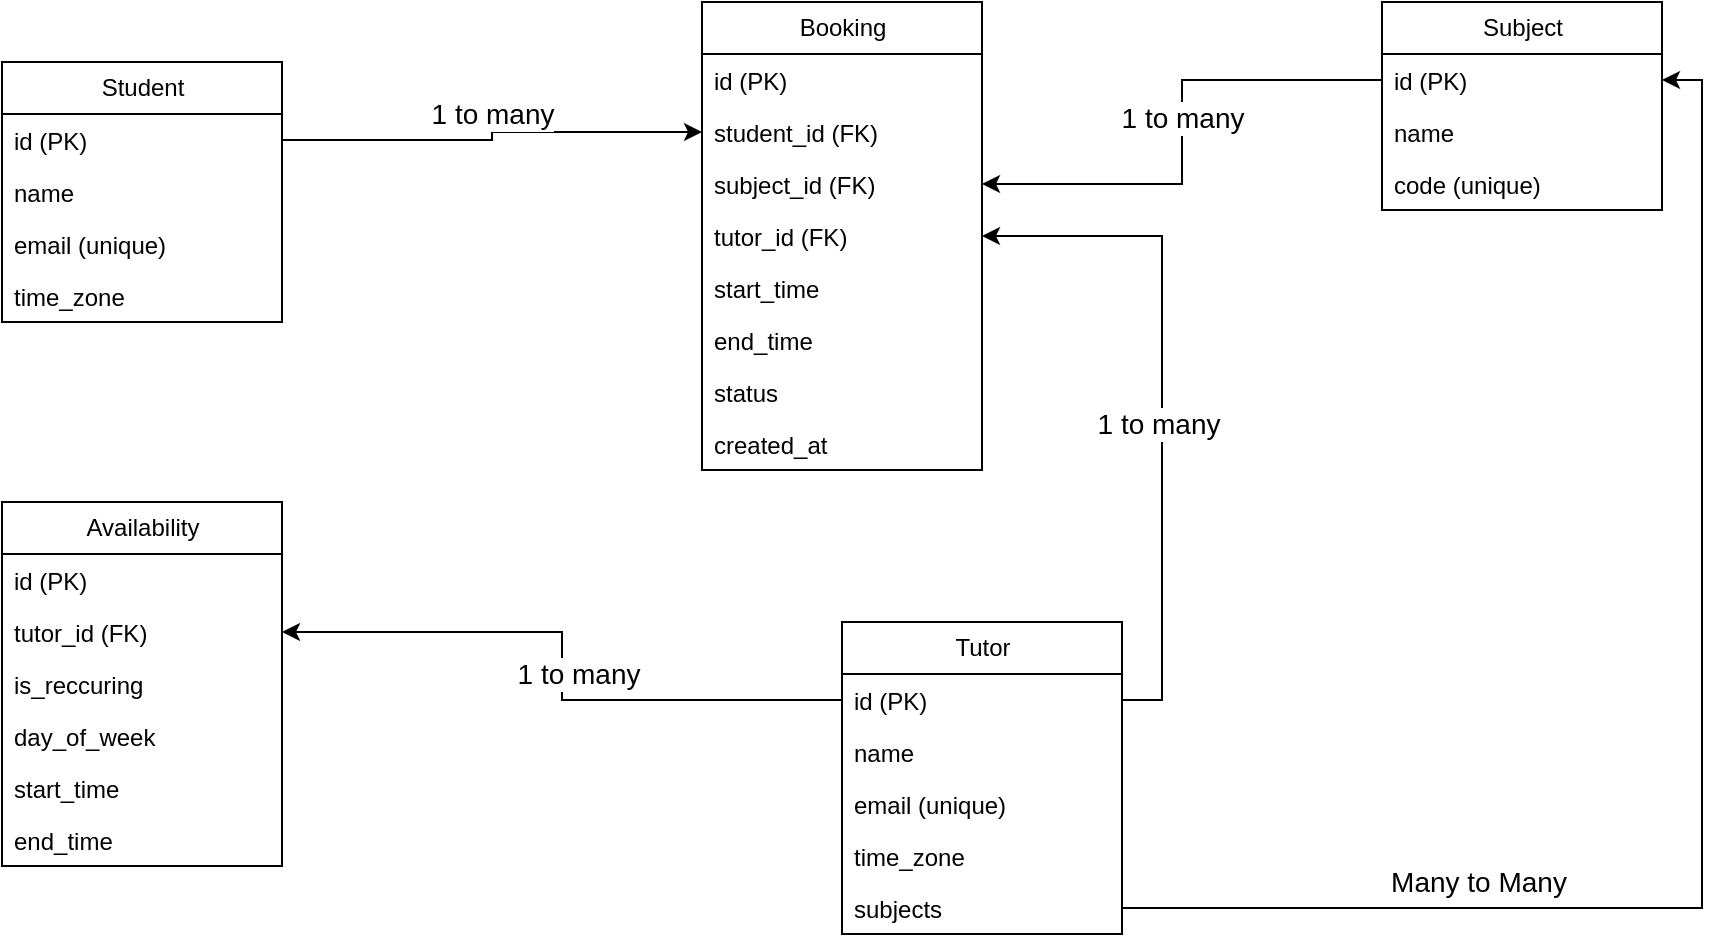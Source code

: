 <mxfile version="26.0.4">
  <diagram id="R2lEEEUBdFMjLlhIrx00" name="Page-1">
    <mxGraphModel dx="1195" dy="712" grid="1" gridSize="10" guides="1" tooltips="1" connect="1" arrows="1" fold="1" page="1" pageScale="1" pageWidth="850" pageHeight="1100" math="0" shadow="0" extFonts="Permanent Marker^https://fonts.googleapis.com/css?family=Permanent+Marker">
      <root>
        <mxCell id="0" />
        <mxCell id="1" parent="0" />
        <mxCell id="80Tu94nHpgRfb-4mpRYF-43" value="Student" style="swimlane;fontStyle=0;childLayout=stackLayout;horizontal=1;startSize=26;fillColor=none;horizontalStack=0;resizeParent=1;resizeParentMax=0;resizeLast=0;collapsible=1;marginBottom=0;html=1;" vertex="1" parent="1">
          <mxGeometry x="90" y="100" width="140" height="130" as="geometry" />
        </mxCell>
        <mxCell id="80Tu94nHpgRfb-4mpRYF-44" value="id (PK)" style="text;strokeColor=none;fillColor=none;align=left;verticalAlign=top;spacingLeft=4;spacingRight=4;overflow=hidden;rotatable=0;points=[[0,0.5],[1,0.5]];portConstraint=eastwest;whiteSpace=wrap;html=1;" vertex="1" parent="80Tu94nHpgRfb-4mpRYF-43">
          <mxGeometry y="26" width="140" height="26" as="geometry" />
        </mxCell>
        <mxCell id="80Tu94nHpgRfb-4mpRYF-45" value="name" style="text;strokeColor=none;fillColor=none;align=left;verticalAlign=top;spacingLeft=4;spacingRight=4;overflow=hidden;rotatable=0;points=[[0,0.5],[1,0.5]];portConstraint=eastwest;whiteSpace=wrap;html=1;" vertex="1" parent="80Tu94nHpgRfb-4mpRYF-43">
          <mxGeometry y="52" width="140" height="26" as="geometry" />
        </mxCell>
        <mxCell id="80Tu94nHpgRfb-4mpRYF-46" value="email (unique)" style="text;strokeColor=none;fillColor=none;align=left;verticalAlign=top;spacingLeft=4;spacingRight=4;overflow=hidden;rotatable=0;points=[[0,0.5],[1,0.5]];portConstraint=eastwest;whiteSpace=wrap;html=1;" vertex="1" parent="80Tu94nHpgRfb-4mpRYF-43">
          <mxGeometry y="78" width="140" height="26" as="geometry" />
        </mxCell>
        <mxCell id="80Tu94nHpgRfb-4mpRYF-47" value="time_zone" style="text;strokeColor=none;fillColor=none;align=left;verticalAlign=top;spacingLeft=4;spacingRight=4;overflow=hidden;rotatable=0;points=[[0,0.5],[1,0.5]];portConstraint=eastwest;whiteSpace=wrap;html=1;" vertex="1" parent="80Tu94nHpgRfb-4mpRYF-43">
          <mxGeometry y="104" width="140" height="26" as="geometry" />
        </mxCell>
        <mxCell id="80Tu94nHpgRfb-4mpRYF-48" value="Booking" style="swimlane;fontStyle=0;childLayout=stackLayout;horizontal=1;startSize=26;fillColor=none;horizontalStack=0;resizeParent=1;resizeParentMax=0;resizeLast=0;collapsible=1;marginBottom=0;html=1;" vertex="1" parent="1">
          <mxGeometry x="440" y="70" width="140" height="234" as="geometry" />
        </mxCell>
        <mxCell id="80Tu94nHpgRfb-4mpRYF-49" value="id (PK)" style="text;strokeColor=none;fillColor=none;align=left;verticalAlign=top;spacingLeft=4;spacingRight=4;overflow=hidden;rotatable=0;points=[[0,0.5],[1,0.5]];portConstraint=eastwest;whiteSpace=wrap;html=1;" vertex="1" parent="80Tu94nHpgRfb-4mpRYF-48">
          <mxGeometry y="26" width="140" height="26" as="geometry" />
        </mxCell>
        <mxCell id="80Tu94nHpgRfb-4mpRYF-51" value="student_id (FK)" style="text;strokeColor=none;fillColor=none;align=left;verticalAlign=top;spacingLeft=4;spacingRight=4;overflow=hidden;rotatable=0;points=[[0,0.5],[1,0.5]];portConstraint=eastwest;whiteSpace=wrap;html=1;" vertex="1" parent="80Tu94nHpgRfb-4mpRYF-48">
          <mxGeometry y="52" width="140" height="26" as="geometry" />
        </mxCell>
        <mxCell id="80Tu94nHpgRfb-4mpRYF-52" value="subject_id (FK)" style="text;strokeColor=none;fillColor=none;align=left;verticalAlign=top;spacingLeft=4;spacingRight=4;overflow=hidden;rotatable=0;points=[[0,0.5],[1,0.5]];portConstraint=eastwest;whiteSpace=wrap;html=1;" vertex="1" parent="80Tu94nHpgRfb-4mpRYF-48">
          <mxGeometry y="78" width="140" height="26" as="geometry" />
        </mxCell>
        <mxCell id="80Tu94nHpgRfb-4mpRYF-50" value="tutor_id (FK)" style="text;strokeColor=none;fillColor=none;align=left;verticalAlign=top;spacingLeft=4;spacingRight=4;overflow=hidden;rotatable=0;points=[[0,0.5],[1,0.5]];portConstraint=eastwest;whiteSpace=wrap;html=1;" vertex="1" parent="80Tu94nHpgRfb-4mpRYF-48">
          <mxGeometry y="104" width="140" height="26" as="geometry" />
        </mxCell>
        <mxCell id="80Tu94nHpgRfb-4mpRYF-53" value="start_time" style="text;strokeColor=none;fillColor=none;align=left;verticalAlign=top;spacingLeft=4;spacingRight=4;overflow=hidden;rotatable=0;points=[[0,0.5],[1,0.5]];portConstraint=eastwest;whiteSpace=wrap;html=1;" vertex="1" parent="80Tu94nHpgRfb-4mpRYF-48">
          <mxGeometry y="130" width="140" height="26" as="geometry" />
        </mxCell>
        <mxCell id="80Tu94nHpgRfb-4mpRYF-56" value="end_time" style="text;strokeColor=none;fillColor=none;align=left;verticalAlign=top;spacingLeft=4;spacingRight=4;overflow=hidden;rotatable=0;points=[[0,0.5],[1,0.5]];portConstraint=eastwest;whiteSpace=wrap;html=1;" vertex="1" parent="80Tu94nHpgRfb-4mpRYF-48">
          <mxGeometry y="156" width="140" height="26" as="geometry" />
        </mxCell>
        <mxCell id="80Tu94nHpgRfb-4mpRYF-55" value="status" style="text;strokeColor=none;fillColor=none;align=left;verticalAlign=top;spacingLeft=4;spacingRight=4;overflow=hidden;rotatable=0;points=[[0,0.5],[1,0.5]];portConstraint=eastwest;whiteSpace=wrap;html=1;" vertex="1" parent="80Tu94nHpgRfb-4mpRYF-48">
          <mxGeometry y="182" width="140" height="26" as="geometry" />
        </mxCell>
        <mxCell id="80Tu94nHpgRfb-4mpRYF-54" value="created_at" style="text;strokeColor=none;fillColor=none;align=left;verticalAlign=top;spacingLeft=4;spacingRight=4;overflow=hidden;rotatable=0;points=[[0,0.5],[1,0.5]];portConstraint=eastwest;whiteSpace=wrap;html=1;" vertex="1" parent="80Tu94nHpgRfb-4mpRYF-48">
          <mxGeometry y="208" width="140" height="26" as="geometry" />
        </mxCell>
        <mxCell id="80Tu94nHpgRfb-4mpRYF-58" style="edgeStyle=orthogonalEdgeStyle;rounded=0;orthogonalLoop=1;jettySize=auto;html=1;exitX=1;exitY=0.5;exitDx=0;exitDy=0;" edge="1" parent="1" source="80Tu94nHpgRfb-4mpRYF-44" target="80Tu94nHpgRfb-4mpRYF-51">
          <mxGeometry relative="1" as="geometry">
            <mxPoint x="380" y="180" as="sourcePoint" />
          </mxGeometry>
        </mxCell>
        <mxCell id="80Tu94nHpgRfb-4mpRYF-83" value="1 to many" style="edgeLabel;html=1;align=center;verticalAlign=middle;resizable=0;points=[];fontSize=14;" vertex="1" connectable="0" parent="80Tu94nHpgRfb-4mpRYF-58">
          <mxGeometry x="-0.152" relative="1" as="geometry">
            <mxPoint x="14" y="-13" as="offset" />
          </mxGeometry>
        </mxCell>
        <mxCell id="80Tu94nHpgRfb-4mpRYF-59" value="Tutor" style="swimlane;fontStyle=0;childLayout=stackLayout;horizontal=1;startSize=26;fillColor=none;horizontalStack=0;resizeParent=1;resizeParentMax=0;resizeLast=0;collapsible=1;marginBottom=0;html=1;" vertex="1" parent="1">
          <mxGeometry x="510" y="380" width="140" height="156" as="geometry" />
        </mxCell>
        <mxCell id="80Tu94nHpgRfb-4mpRYF-60" value="id (PK)" style="text;strokeColor=none;fillColor=none;align=left;verticalAlign=top;spacingLeft=4;spacingRight=4;overflow=hidden;rotatable=0;points=[[0,0.5],[1,0.5]];portConstraint=eastwest;whiteSpace=wrap;html=1;" vertex="1" parent="80Tu94nHpgRfb-4mpRYF-59">
          <mxGeometry y="26" width="140" height="26" as="geometry" />
        </mxCell>
        <mxCell id="80Tu94nHpgRfb-4mpRYF-61" value="name" style="text;strokeColor=none;fillColor=none;align=left;verticalAlign=top;spacingLeft=4;spacingRight=4;overflow=hidden;rotatable=0;points=[[0,0.5],[1,0.5]];portConstraint=eastwest;whiteSpace=wrap;html=1;" vertex="1" parent="80Tu94nHpgRfb-4mpRYF-59">
          <mxGeometry y="52" width="140" height="26" as="geometry" />
        </mxCell>
        <mxCell id="80Tu94nHpgRfb-4mpRYF-62" value="email (unique)" style="text;strokeColor=none;fillColor=none;align=left;verticalAlign=top;spacingLeft=4;spacingRight=4;overflow=hidden;rotatable=0;points=[[0,0.5],[1,0.5]];portConstraint=eastwest;whiteSpace=wrap;html=1;" vertex="1" parent="80Tu94nHpgRfb-4mpRYF-59">
          <mxGeometry y="78" width="140" height="26" as="geometry" />
        </mxCell>
        <mxCell id="80Tu94nHpgRfb-4mpRYF-63" value="time_zone" style="text;strokeColor=none;fillColor=none;align=left;verticalAlign=top;spacingLeft=4;spacingRight=4;overflow=hidden;rotatable=0;points=[[0,0.5],[1,0.5]];portConstraint=eastwest;whiteSpace=wrap;html=1;" vertex="1" parent="80Tu94nHpgRfb-4mpRYF-59">
          <mxGeometry y="104" width="140" height="26" as="geometry" />
        </mxCell>
        <mxCell id="80Tu94nHpgRfb-4mpRYF-85" value="subjects" style="text;strokeColor=none;fillColor=none;align=left;verticalAlign=top;spacingLeft=4;spacingRight=4;overflow=hidden;rotatable=0;points=[[0,0.5],[1,0.5]];portConstraint=eastwest;whiteSpace=wrap;html=1;" vertex="1" parent="80Tu94nHpgRfb-4mpRYF-59">
          <mxGeometry y="130" width="140" height="26" as="geometry" />
        </mxCell>
        <mxCell id="80Tu94nHpgRfb-4mpRYF-65" style="edgeStyle=orthogonalEdgeStyle;rounded=0;orthogonalLoop=1;jettySize=auto;html=1;entryX=1;entryY=0.5;entryDx=0;entryDy=0;exitX=1;exitY=0.5;exitDx=0;exitDy=0;" edge="1" parent="1" source="80Tu94nHpgRfb-4mpRYF-60" target="80Tu94nHpgRfb-4mpRYF-50">
          <mxGeometry relative="1" as="geometry">
            <mxPoint x="710" y="220" as="sourcePoint" />
          </mxGeometry>
        </mxCell>
        <mxCell id="80Tu94nHpgRfb-4mpRYF-84" value="1 to many" style="edgeLabel;html=1;align=center;verticalAlign=middle;resizable=0;points=[];fontSize=14;" vertex="1" connectable="0" parent="80Tu94nHpgRfb-4mpRYF-65">
          <mxGeometry x="-0.077" y="2" relative="1" as="geometry">
            <mxPoint as="offset" />
          </mxGeometry>
        </mxCell>
        <mxCell id="80Tu94nHpgRfb-4mpRYF-67" value="Subject" style="swimlane;fontStyle=0;childLayout=stackLayout;horizontal=1;startSize=26;fillColor=none;horizontalStack=0;resizeParent=1;resizeParentMax=0;resizeLast=0;collapsible=1;marginBottom=0;html=1;" vertex="1" parent="1">
          <mxGeometry x="780" y="70" width="140" height="104" as="geometry" />
        </mxCell>
        <mxCell id="80Tu94nHpgRfb-4mpRYF-68" value="id (PK)" style="text;strokeColor=none;fillColor=none;align=left;verticalAlign=top;spacingLeft=4;spacingRight=4;overflow=hidden;rotatable=0;points=[[0,0.5],[1,0.5]];portConstraint=eastwest;whiteSpace=wrap;html=1;" vertex="1" parent="80Tu94nHpgRfb-4mpRYF-67">
          <mxGeometry y="26" width="140" height="26" as="geometry" />
        </mxCell>
        <mxCell id="80Tu94nHpgRfb-4mpRYF-69" value="name" style="text;strokeColor=none;fillColor=none;align=left;verticalAlign=top;spacingLeft=4;spacingRight=4;overflow=hidden;rotatable=0;points=[[0,0.5],[1,0.5]];portConstraint=eastwest;whiteSpace=wrap;html=1;" vertex="1" parent="80Tu94nHpgRfb-4mpRYF-67">
          <mxGeometry y="52" width="140" height="26" as="geometry" />
        </mxCell>
        <mxCell id="80Tu94nHpgRfb-4mpRYF-70" value="code (unique)" style="text;strokeColor=none;fillColor=none;align=left;verticalAlign=top;spacingLeft=4;spacingRight=4;overflow=hidden;rotatable=0;points=[[0,0.5],[1,0.5]];portConstraint=eastwest;whiteSpace=wrap;html=1;" vertex="1" parent="80Tu94nHpgRfb-4mpRYF-67">
          <mxGeometry y="78" width="140" height="26" as="geometry" />
        </mxCell>
        <mxCell id="80Tu94nHpgRfb-4mpRYF-72" style="edgeStyle=orthogonalEdgeStyle;rounded=0;orthogonalLoop=1;jettySize=auto;html=1;exitX=0;exitY=0.5;exitDx=0;exitDy=0;entryX=1;entryY=0.5;entryDx=0;entryDy=0;" edge="1" parent="1" source="80Tu94nHpgRfb-4mpRYF-68" target="80Tu94nHpgRfb-4mpRYF-52">
          <mxGeometry relative="1" as="geometry">
            <mxPoint x="760" y="200" as="targetPoint" />
          </mxGeometry>
        </mxCell>
        <mxCell id="80Tu94nHpgRfb-4mpRYF-87" value="1 to many" style="edgeLabel;html=1;align=center;verticalAlign=middle;resizable=0;points=[];fontSize=14;" vertex="1" connectable="0" parent="80Tu94nHpgRfb-4mpRYF-72">
          <mxGeometry x="0.062" relative="1" as="geometry">
            <mxPoint y="-15" as="offset" />
          </mxGeometry>
        </mxCell>
        <mxCell id="80Tu94nHpgRfb-4mpRYF-73" value="Availability" style="swimlane;fontStyle=0;childLayout=stackLayout;horizontal=1;startSize=26;fillColor=none;horizontalStack=0;resizeParent=1;resizeParentMax=0;resizeLast=0;collapsible=1;marginBottom=0;html=1;" vertex="1" parent="1">
          <mxGeometry x="90" y="320" width="140" height="182" as="geometry" />
        </mxCell>
        <mxCell id="80Tu94nHpgRfb-4mpRYF-74" value="id (PK)" style="text;strokeColor=none;fillColor=none;align=left;verticalAlign=top;spacingLeft=4;spacingRight=4;overflow=hidden;rotatable=0;points=[[0,0.5],[1,0.5]];portConstraint=eastwest;whiteSpace=wrap;html=1;" vertex="1" parent="80Tu94nHpgRfb-4mpRYF-73">
          <mxGeometry y="26" width="140" height="26" as="geometry" />
        </mxCell>
        <mxCell id="80Tu94nHpgRfb-4mpRYF-75" value="tutor_id (FK)" style="text;strokeColor=none;fillColor=none;align=left;verticalAlign=top;spacingLeft=4;spacingRight=4;overflow=hidden;rotatable=0;points=[[0,0.5],[1,0.5]];portConstraint=eastwest;whiteSpace=wrap;html=1;" vertex="1" parent="80Tu94nHpgRfb-4mpRYF-73">
          <mxGeometry y="52" width="140" height="26" as="geometry" />
        </mxCell>
        <mxCell id="80Tu94nHpgRfb-4mpRYF-76" value="is_reccuring" style="text;strokeColor=none;fillColor=none;align=left;verticalAlign=top;spacingLeft=4;spacingRight=4;overflow=hidden;rotatable=0;points=[[0,0.5],[1,0.5]];portConstraint=eastwest;whiteSpace=wrap;html=1;" vertex="1" parent="80Tu94nHpgRfb-4mpRYF-73">
          <mxGeometry y="78" width="140" height="26" as="geometry" />
        </mxCell>
        <mxCell id="80Tu94nHpgRfb-4mpRYF-77" value="day_of_week" style="text;strokeColor=none;fillColor=none;align=left;verticalAlign=top;spacingLeft=4;spacingRight=4;overflow=hidden;rotatable=0;points=[[0,0.5],[1,0.5]];portConstraint=eastwest;whiteSpace=wrap;html=1;" vertex="1" parent="80Tu94nHpgRfb-4mpRYF-73">
          <mxGeometry y="104" width="140" height="26" as="geometry" />
        </mxCell>
        <mxCell id="80Tu94nHpgRfb-4mpRYF-78" value="start_time" style="text;strokeColor=none;fillColor=none;align=left;verticalAlign=top;spacingLeft=4;spacingRight=4;overflow=hidden;rotatable=0;points=[[0,0.5],[1,0.5]];portConstraint=eastwest;whiteSpace=wrap;html=1;" vertex="1" parent="80Tu94nHpgRfb-4mpRYF-73">
          <mxGeometry y="130" width="140" height="26" as="geometry" />
        </mxCell>
        <mxCell id="80Tu94nHpgRfb-4mpRYF-79" value="end_time" style="text;strokeColor=none;fillColor=none;align=left;verticalAlign=top;spacingLeft=4;spacingRight=4;overflow=hidden;rotatable=0;points=[[0,0.5],[1,0.5]];portConstraint=eastwest;whiteSpace=wrap;html=1;" vertex="1" parent="80Tu94nHpgRfb-4mpRYF-73">
          <mxGeometry y="156" width="140" height="26" as="geometry" />
        </mxCell>
        <mxCell id="80Tu94nHpgRfb-4mpRYF-80" style="edgeStyle=orthogonalEdgeStyle;rounded=0;orthogonalLoop=1;jettySize=auto;html=1;exitX=0;exitY=0.5;exitDx=0;exitDy=0;entryX=1;entryY=0.5;entryDx=0;entryDy=0;" edge="1" parent="1" source="80Tu94nHpgRfb-4mpRYF-60" target="80Tu94nHpgRfb-4mpRYF-75">
          <mxGeometry relative="1" as="geometry">
            <mxPoint x="360" y="460" as="targetPoint" />
          </mxGeometry>
        </mxCell>
        <mxCell id="80Tu94nHpgRfb-4mpRYF-81" value="1 to many" style="edgeLabel;html=1;align=center;verticalAlign=middle;resizable=0;points=[];fontSize=14;" vertex="1" connectable="0" parent="80Tu94nHpgRfb-4mpRYF-80">
          <mxGeometry x="-0.16" y="-1" relative="1" as="geometry">
            <mxPoint y="-12" as="offset" />
          </mxGeometry>
        </mxCell>
        <mxCell id="80Tu94nHpgRfb-4mpRYF-88" style="edgeStyle=orthogonalEdgeStyle;rounded=0;orthogonalLoop=1;jettySize=auto;html=1;exitX=1;exitY=0.5;exitDx=0;exitDy=0;entryX=1;entryY=0.5;entryDx=0;entryDy=0;" edge="1" parent="1" source="80Tu94nHpgRfb-4mpRYF-85" target="80Tu94nHpgRfb-4mpRYF-68">
          <mxGeometry relative="1" as="geometry" />
        </mxCell>
        <mxCell id="80Tu94nHpgRfb-4mpRYF-89" value="Many to Many" style="edgeLabel;html=1;align=center;verticalAlign=middle;resizable=0;points=[];fontSize=14;" vertex="1" connectable="0" parent="80Tu94nHpgRfb-4mpRYF-88">
          <mxGeometry x="-0.514" relative="1" as="geometry">
            <mxPoint x="2" y="-13" as="offset" />
          </mxGeometry>
        </mxCell>
      </root>
    </mxGraphModel>
  </diagram>
</mxfile>
